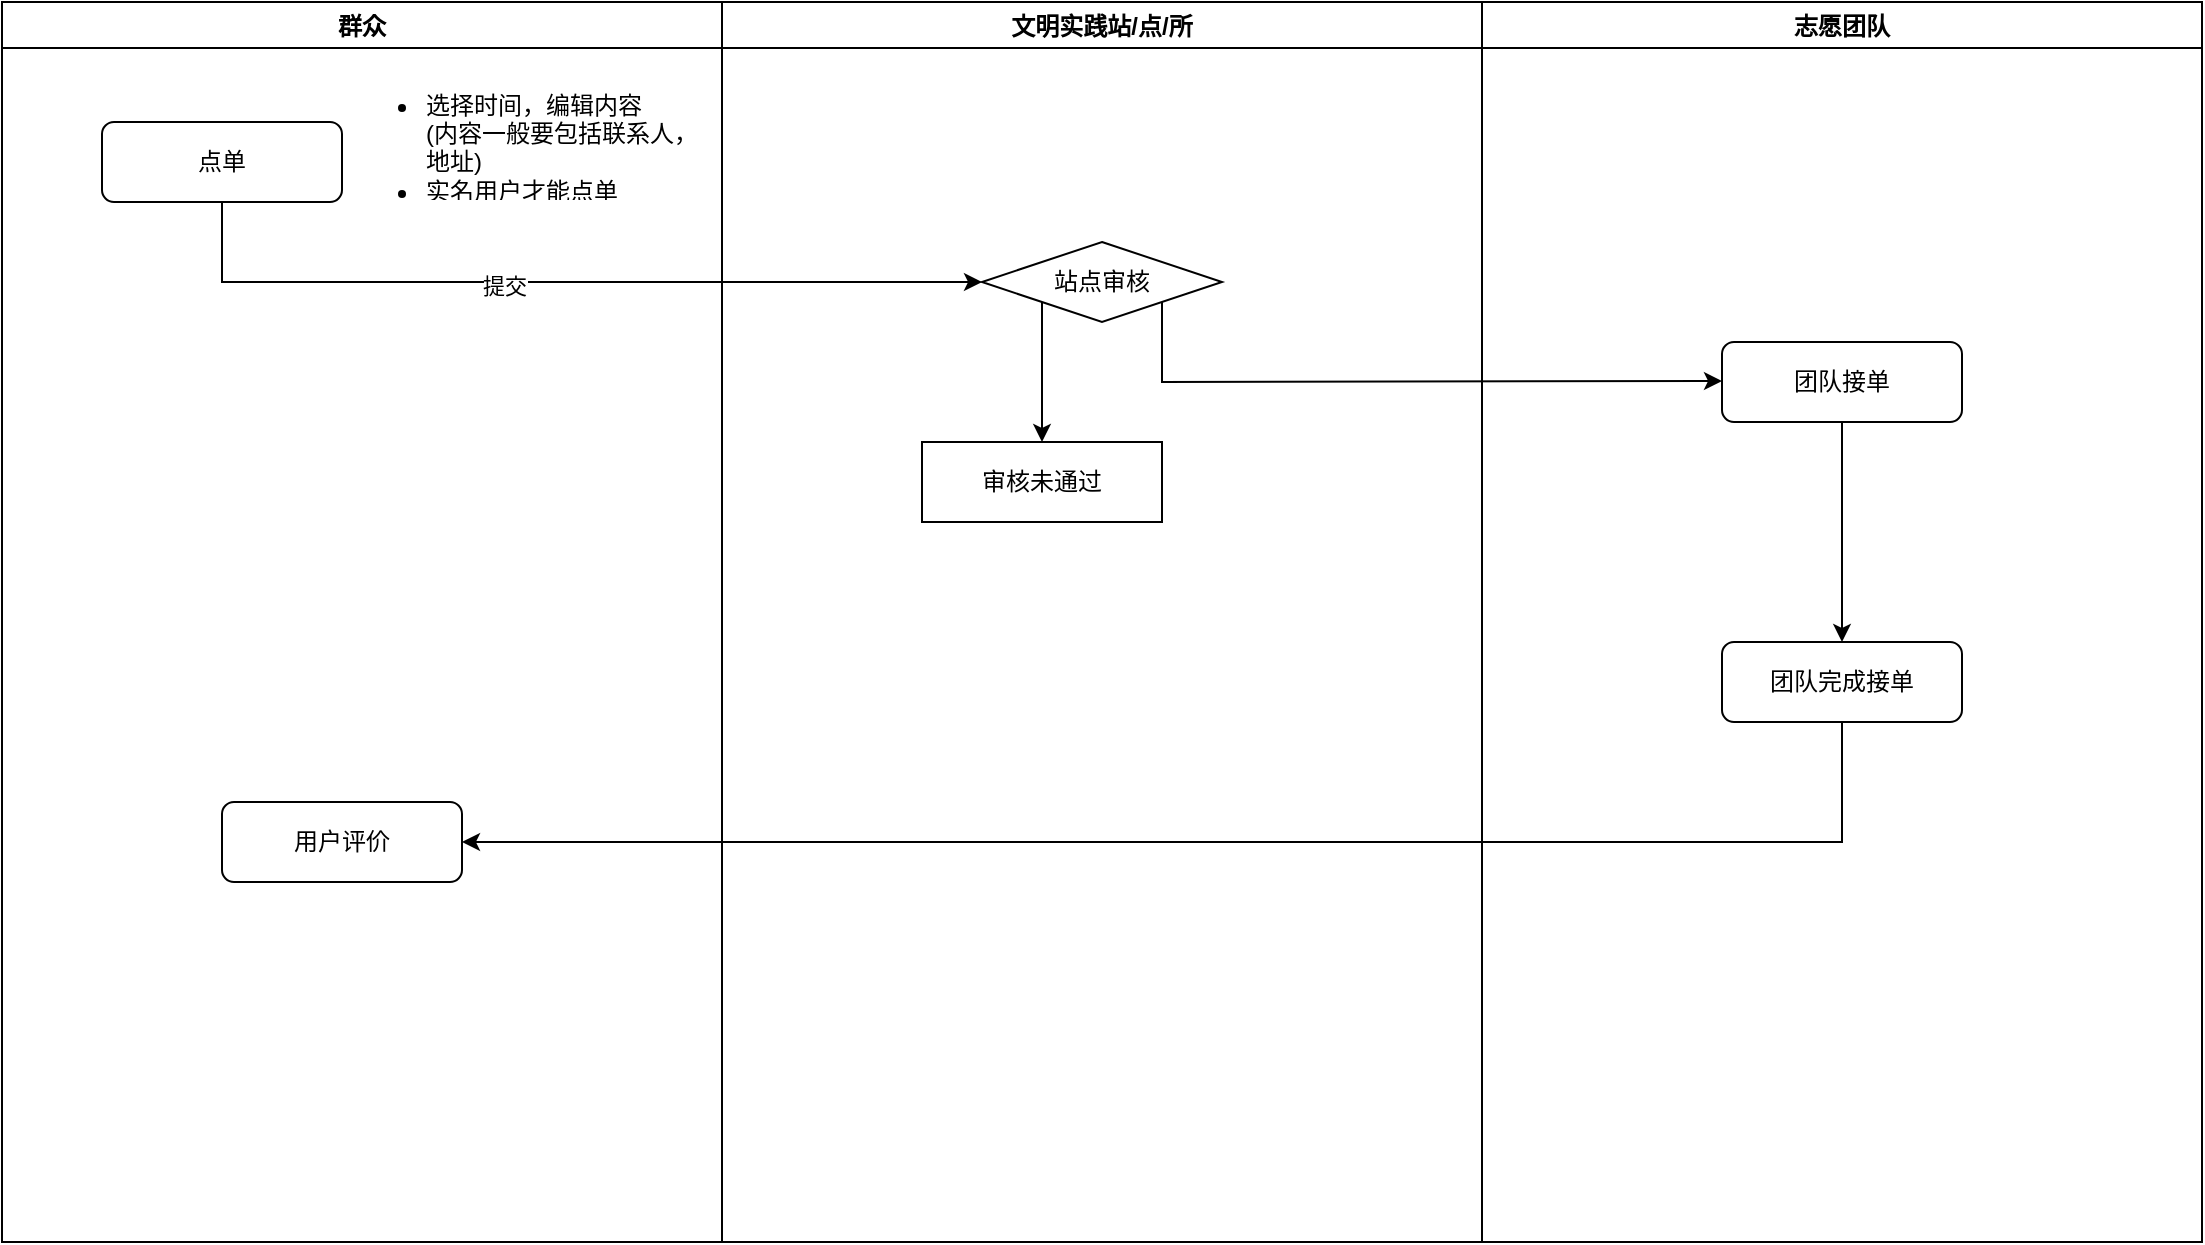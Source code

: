 <mxfile version="15.5.4" type="github">
  <diagram id="oPBc_4jDYfKRF5szmk1x" name="第 1 页">
    <mxGraphModel dx="1422" dy="761" grid="1" gridSize="10" guides="1" tooltips="1" connect="1" arrows="1" fold="1" page="1" pageScale="1" pageWidth="827" pageHeight="1169" math="0" shadow="0">
      <root>
        <mxCell id="0" />
        <mxCell id="1" parent="0" />
        <mxCell id="L1u2lZ3T-3ERHcfXlvra-1" value="群众" style="swimlane;" parent="1" vertex="1">
          <mxGeometry x="80" y="100" width="360" height="620" as="geometry">
            <mxRectangle x="80" y="100" width="60" height="23" as="alternateBounds" />
          </mxGeometry>
        </mxCell>
        <mxCell id="Mm4doNWPpXtPCiGbEJdF-1" value="&lt;font color=&quot;#000000&quot;&gt;点单&lt;/font&gt;" style="rounded=1;whiteSpace=wrap;html=1;fontColor=#FF8000;" vertex="1" parent="L1u2lZ3T-3ERHcfXlvra-1">
          <mxGeometry x="50" y="60" width="120" height="40" as="geometry" />
        </mxCell>
        <mxCell id="Mm4doNWPpXtPCiGbEJdF-7" value="&lt;ul&gt;&lt;li&gt;选择时间，编辑内容&lt;br&gt;(内容一般要包括联系人，地址)&lt;/li&gt;&lt;li&gt;实名用户才能点单&lt;/li&gt;&lt;/ul&gt;" style="text;strokeColor=none;fillColor=none;html=1;whiteSpace=wrap;verticalAlign=middle;overflow=hidden;fontColor=#000000;" vertex="1" parent="L1u2lZ3T-3ERHcfXlvra-1">
          <mxGeometry x="170" y="30" width="180" height="70" as="geometry" />
        </mxCell>
        <mxCell id="Mm4doNWPpXtPCiGbEJdF-19" value="&lt;font color=&quot;#000000&quot;&gt;用户评价&lt;/font&gt;" style="rounded=1;whiteSpace=wrap;html=1;fontColor=#FF8000;" vertex="1" parent="L1u2lZ3T-3ERHcfXlvra-1">
          <mxGeometry x="110" y="400" width="120" height="40" as="geometry" />
        </mxCell>
        <mxCell id="L1u2lZ3T-3ERHcfXlvra-2" value="志愿团队" style="swimlane;" parent="1" vertex="1">
          <mxGeometry x="820" y="100" width="360" height="620" as="geometry">
            <mxRectangle x="820" y="100" width="80" height="23" as="alternateBounds" />
          </mxGeometry>
        </mxCell>
        <mxCell id="Mm4doNWPpXtPCiGbEJdF-18" value="" style="edgeStyle=orthogonalEdgeStyle;rounded=0;orthogonalLoop=1;jettySize=auto;html=1;fontColor=#000000;" edge="1" parent="L1u2lZ3T-3ERHcfXlvra-2" source="Mm4doNWPpXtPCiGbEJdF-9" target="Mm4doNWPpXtPCiGbEJdF-17">
          <mxGeometry relative="1" as="geometry" />
        </mxCell>
        <mxCell id="Mm4doNWPpXtPCiGbEJdF-9" value="&lt;font color=&quot;#000000&quot;&gt;团队接单&lt;/font&gt;" style="rounded=1;whiteSpace=wrap;html=1;fontColor=#FF8000;" vertex="1" parent="L1u2lZ3T-3ERHcfXlvra-2">
          <mxGeometry x="120" y="170" width="120" height="40" as="geometry" />
        </mxCell>
        <mxCell id="Mm4doNWPpXtPCiGbEJdF-17" value="&lt;font color=&quot;#000000&quot;&gt;团队完成接单&lt;/font&gt;" style="rounded=1;whiteSpace=wrap;html=1;fontColor=#FF8000;" vertex="1" parent="L1u2lZ3T-3ERHcfXlvra-2">
          <mxGeometry x="120" y="320" width="120" height="40" as="geometry" />
        </mxCell>
        <mxCell id="L1u2lZ3T-3ERHcfXlvra-3" value="文明实践站/点/所" style="swimlane;" parent="1" vertex="1">
          <mxGeometry x="440" y="100" width="380" height="620" as="geometry">
            <mxRectangle x="440" y="100" width="120" height="23" as="alternateBounds" />
          </mxGeometry>
        </mxCell>
        <mxCell id="Mm4doNWPpXtPCiGbEJdF-8" value="" style="endArrow=classic;html=1;rounded=0;fontColor=#000000;exitX=1;exitY=1;exitDx=0;exitDy=0;" edge="1" parent="L1u2lZ3T-3ERHcfXlvra-3" source="Mm4doNWPpXtPCiGbEJdF-10">
          <mxGeometry width="50" height="50" relative="1" as="geometry">
            <mxPoint x="190" y="160" as="sourcePoint" />
            <mxPoint x="500" y="189.5" as="targetPoint" />
            <Array as="points">
              <mxPoint x="220" y="190" />
            </Array>
          </mxGeometry>
        </mxCell>
        <mxCell id="Mm4doNWPpXtPCiGbEJdF-10" value="站点审核" style="rhombus;whiteSpace=wrap;html=1;fontColor=#000000;" vertex="1" parent="L1u2lZ3T-3ERHcfXlvra-3">
          <mxGeometry x="130" y="120" width="120" height="40" as="geometry" />
        </mxCell>
        <mxCell id="Mm4doNWPpXtPCiGbEJdF-16" value="审核未通过" style="rounded=0;whiteSpace=wrap;html=1;fontColor=#000000;" vertex="1" parent="L1u2lZ3T-3ERHcfXlvra-3">
          <mxGeometry x="100" y="220" width="120" height="40" as="geometry" />
        </mxCell>
        <mxCell id="Mm4doNWPpXtPCiGbEJdF-4" value="" style="endArrow=classic;html=1;rounded=0;fontColor=#000000;exitX=0.5;exitY=1;exitDx=0;exitDy=0;entryX=0;entryY=0.5;entryDx=0;entryDy=0;" edge="1" parent="1" source="Mm4doNWPpXtPCiGbEJdF-1">
          <mxGeometry width="50" height="50" relative="1" as="geometry">
            <mxPoint x="700" y="420" as="sourcePoint" />
            <mxPoint x="570" y="240" as="targetPoint" />
            <Array as="points">
              <mxPoint x="190" y="240" />
            </Array>
          </mxGeometry>
        </mxCell>
        <mxCell id="Mm4doNWPpXtPCiGbEJdF-5" value="提交" style="edgeLabel;html=1;align=center;verticalAlign=middle;resizable=0;points=[];fontColor=#000000;" vertex="1" connectable="0" parent="Mm4doNWPpXtPCiGbEJdF-4">
          <mxGeometry x="-0.139" y="-2" relative="1" as="geometry">
            <mxPoint as="offset" />
          </mxGeometry>
        </mxCell>
        <mxCell id="Mm4doNWPpXtPCiGbEJdF-12" value="" style="endArrow=classic;html=1;rounded=0;fontColor=#000000;exitX=0;exitY=1;exitDx=0;exitDy=0;" edge="1" parent="1" source="Mm4doNWPpXtPCiGbEJdF-10">
          <mxGeometry width="50" height="50" relative="1" as="geometry">
            <mxPoint x="700" y="380" as="sourcePoint" />
            <mxPoint x="600" y="320" as="targetPoint" />
          </mxGeometry>
        </mxCell>
        <mxCell id="Mm4doNWPpXtPCiGbEJdF-20" value="" style="endArrow=classic;html=1;rounded=0;fontColor=#000000;exitX=0.5;exitY=1;exitDx=0;exitDy=0;entryX=1;entryY=0.5;entryDx=0;entryDy=0;" edge="1" parent="1" source="Mm4doNWPpXtPCiGbEJdF-17" target="Mm4doNWPpXtPCiGbEJdF-19">
          <mxGeometry width="50" height="50" relative="1" as="geometry">
            <mxPoint x="700" y="380" as="sourcePoint" />
            <mxPoint x="750" y="330" as="targetPoint" />
            <Array as="points">
              <mxPoint x="1000" y="520" />
            </Array>
          </mxGeometry>
        </mxCell>
      </root>
    </mxGraphModel>
  </diagram>
</mxfile>
